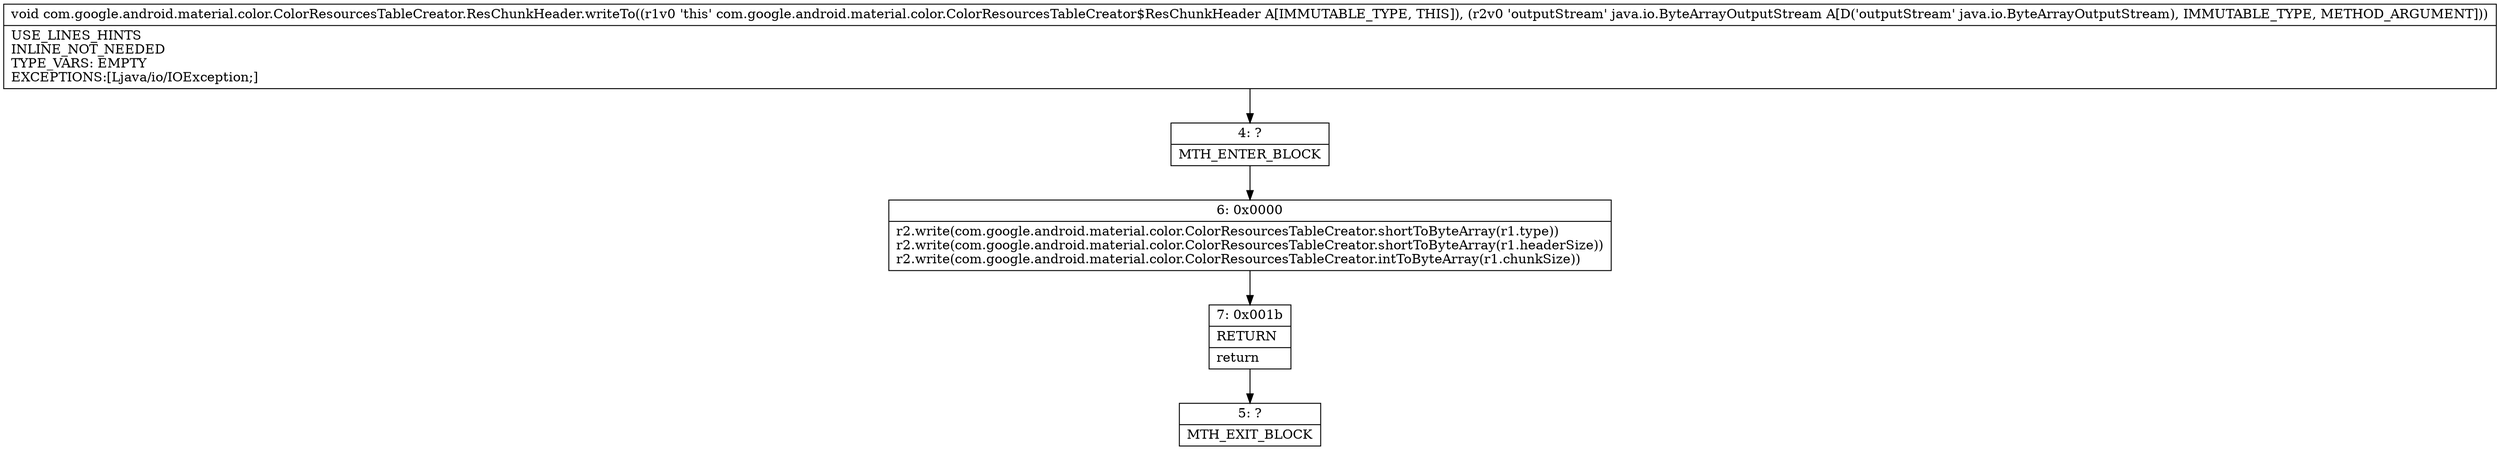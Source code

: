 digraph "CFG forcom.google.android.material.color.ColorResourcesTableCreator.ResChunkHeader.writeTo(Ljava\/io\/ByteArrayOutputStream;)V" {
Node_4 [shape=record,label="{4\:\ ?|MTH_ENTER_BLOCK\l}"];
Node_6 [shape=record,label="{6\:\ 0x0000|r2.write(com.google.android.material.color.ColorResourcesTableCreator.shortToByteArray(r1.type))\lr2.write(com.google.android.material.color.ColorResourcesTableCreator.shortToByteArray(r1.headerSize))\lr2.write(com.google.android.material.color.ColorResourcesTableCreator.intToByteArray(r1.chunkSize))\l}"];
Node_7 [shape=record,label="{7\:\ 0x001b|RETURN\l|return\l}"];
Node_5 [shape=record,label="{5\:\ ?|MTH_EXIT_BLOCK\l}"];
MethodNode[shape=record,label="{void com.google.android.material.color.ColorResourcesTableCreator.ResChunkHeader.writeTo((r1v0 'this' com.google.android.material.color.ColorResourcesTableCreator$ResChunkHeader A[IMMUTABLE_TYPE, THIS]), (r2v0 'outputStream' java.io.ByteArrayOutputStream A[D('outputStream' java.io.ByteArrayOutputStream), IMMUTABLE_TYPE, METHOD_ARGUMENT]))  | USE_LINES_HINTS\lINLINE_NOT_NEEDED\lTYPE_VARS: EMPTY\lEXCEPTIONS:[Ljava\/io\/IOException;]\l}"];
MethodNode -> Node_4;Node_4 -> Node_6;
Node_6 -> Node_7;
Node_7 -> Node_5;
}

